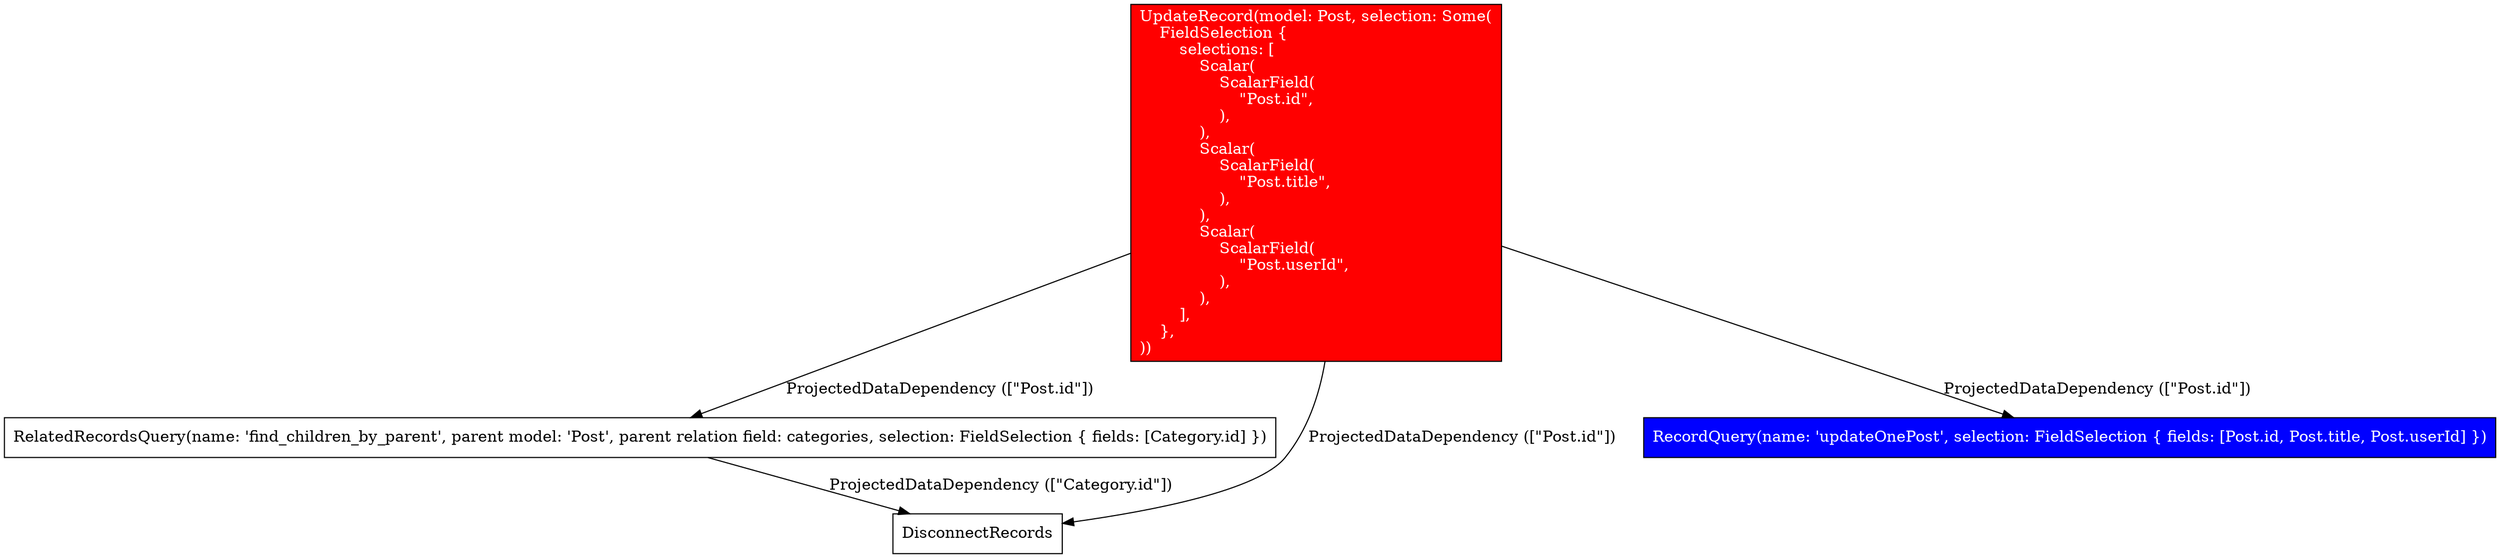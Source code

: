 digraph {
    0 [label="UpdateRecord(model: Post, selection: Some(\l    FieldSelection {\l        selections: [\l            Scalar(\l                ScalarField(\l                    \"Post.id\",\l                ),\l            ),\l            Scalar(\l                ScalarField(\l                    \"Post.title\",\l                ),\l            ),\l            Scalar(\l                ScalarField(\l                    \"Post.userId\",\l                ),\l            ),\l        ],\l    },\l))\l", fillcolor=red, style=filled, shape=rectangle, fontcolor=white]
    1 [label="RelatedRecordsQuery(name: 'find_children_by_parent', parent model: 'Post', parent relation field: categories, selection: FieldSelection { fields: [Category.id] })\l", shape=rectangle]
    2 [label="DisconnectRecords\l", shape=rectangle]
    3 [label="RecordQuery(name: 'updateOnePost', selection: FieldSelection { fields: [Post.id, Post.title, Post.userId] })\l", fillcolor=blue, style=filled, shape=rectangle, fontcolor=white]
    0 -> 1 [label="ProjectedDataDependency ([\"Post.id\"])"]
    0 -> 2 [label="ProjectedDataDependency ([\"Post.id\"])"]
    1 -> 2 [label="ProjectedDataDependency ([\"Category.id\"])"]
    0 -> 3 [label="ProjectedDataDependency ([\"Post.id\"])"]
}